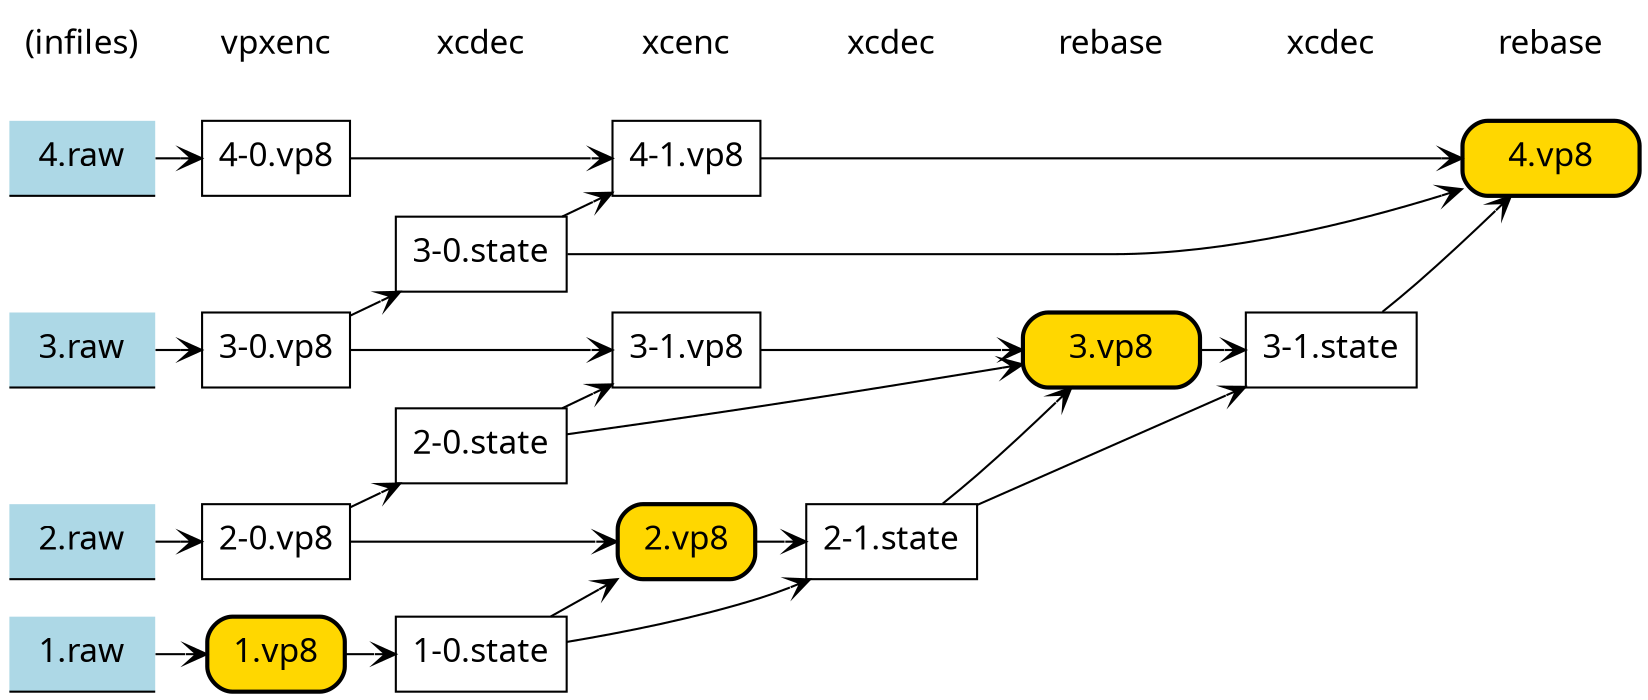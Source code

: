 digraph ExCamera {
rankdir=LR;
overlap = true;
splines = true;
ranksep = 0.3;

edge [arrowhead=vee,arowsize=0.8,fontname="SF Mono"];
node [shape=box,fontname="SF Mono",fontsize=16];

{node [shape=underline,style="rounded,filled",fillcolor=lightblue,color=black,margin="0.2,0.1"] "1.raw" "2.raw" "3.raw" "4.raw"}

{node [] " 1.vp8 " "2-0.vp8" "3-0.vp8" "4-0.vp8"}
{node [] "1-0.state" "2-0.state" "3-0.state" "2-1.state" "3-1.state"}
{node [] " 2.vp8 ", "3-1.vp8" "4-1.vp8"}
{node [] "3.vp8" "4.vp8"}

"(infiles)" [shape=none,fontsize=16,fontname="SF Mono"];
"vpxenc" [shape=none,fontsize=16,fontname="SF Mono"];
"xcdec"  [shape=none,fontsize=16,fontname="SF Mono"];
"xcenc"  [shape=none,fontsize=16,fontname="SF Mono"];
"xcdec2" [label="xcdec",shape=none,fontsize=16,fontname="SF Mono"];
"xcdec3" [label="xcdec",shape=none,fontsize=16,fontname="SF Mono"];
"rebase" [shape=none,fontsize=16,fontname="SF Mono"];
"rebase2" [label="rebase",shape=none,fontsize=16,fontname="SF Mono"];

"(infiles)" -> vpxenc [weight=5,style=invis]
xcdec -> xcenc [weight=5,style=invis];
xcenc -> xcdec2 [weight=5,style=invis];
xcdec2 -> rebase [weight=5,style=invis];
rebase -> xcdec3 [weight=5,style=invis];
xcdec3 -> rebase2 [weight=5,style=invis];

{rank = source; "1.raw" "2.raw" "3.raw" "4.raw" "(infiles)"}
{rank = same; "2-0.vp8" "3-0.vp8" "4-0.vp8", "vpxenc"}
{rank = same; "2-0.state" "3-0.state" "1-0.state", "xcdec"}
{rank = same; " 2.vp8 " "3-1.vp8" "4-1.vp8" "xcenc"}
//{rank = same; "2-1.state" "3.vp8"}
//{rank = same; "3-1.state" "4.vp8"}

"3.vp8" [fillcolor=gold,penwidth=2,style="filled,rounded",shape=box,margin="0.3,0.1"]
"4.vp8" [fillcolor=gold,penwidth=2,style="filled,rounded",shape=box,margin="0.3,0.1"]
" 2.vp8 " [fillcolor=gold,penwidth=2,style="filled,rounded",shape=box]
" 1.vp8 " [fillcolor=gold,penwidth=2,style="filled,rounded",shape=box]


"1.raw" -> " 1.vp8 ";
"2.raw" -> "2-0.vp8";
"3.raw" -> "3-0.vp8";
"4.raw" -> "4-0.vp8";

" 1.vp8 " -> "1-0.state" [weight=7];
"2-0.vp8" -> "2-0.state";
"3-0.vp8" -> "3-0.state";
//"3-0.state" -> "3-1.state" [style=invis,weight=7];
//"2-0.state" -> "2-1.state" [style=invis,weight=7];
//"4-0.vp8" -> "4-0.state";

"2-0.vp8" -> " 2.vp8 " [weight=8];
"1-0.state" -> " 2.vp8 ";

"2-0.state" -> "3.vp8";
"3-0.state" -> "4.vp8";

"3-0.vp8" -> "3-1.vp8" [weight=9];
"2-0.state" -> "3-1.vp8";

"4-0.vp8" -> "4-1.vp8" [weight=10];
"3-0.state" -> "4-1.vp8";

" 2.vp8 " -> "2-1.state" [weight=7];
"1-0.state" -> "2-1.state";

"3-1.vp8" -> "3.vp8" [weight=9];
"2-1.state" -> "3.vp8";

"3.vp8" -> "3-1.state";
"2-1.state" -> "3-1.state";

"4-1.vp8" -> "4.vp8" [weight=10];
"3-1.state" -> "4.vp8";

}
